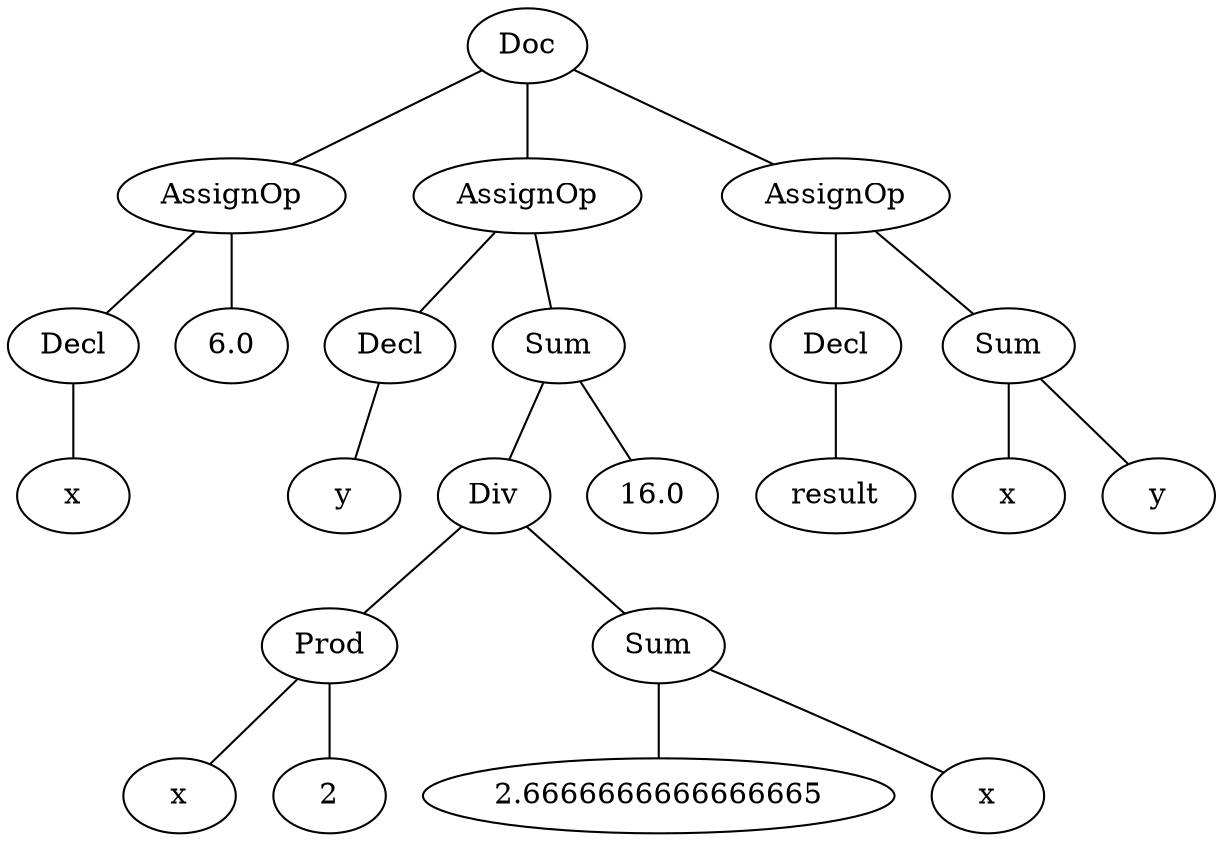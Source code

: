 graph G {
1 [label=Doc];
2 [label=AssignOp];
3 [label=Decl];
4 [label=x];
3 -- 4;
2 -- 3;
5 [label=6.0];
2 -- 5;
1 -- 2;
6 [label=AssignOp];
7 [label=Decl];
8 [label=y];
7 -- 8;
6 -- 7;
9 [label=Sum];
10 [label=Div];
11 [label=Prod];
12 [label=x];
11 -- 12;
13 [label=2];
11 -- 13;
10 -- 11;
14 [label=Sum];
15 [label=2.6666666666666665];
14 -- 15;
16 [label=x];
14 -- 16;
10 -- 14;
9 -- 10;
17 [label=16.0];
9 -- 17;
6 -- 9;
1 -- 6;
18 [label=AssignOp];
19 [label=Decl];
20 [label=result];
19 -- 20;
18 -- 19;
21 [label=Sum];
22 [label=x];
21 -- 22;
23 [label=y];
21 -- 23;
18 -- 21;
1 -- 18;
}

